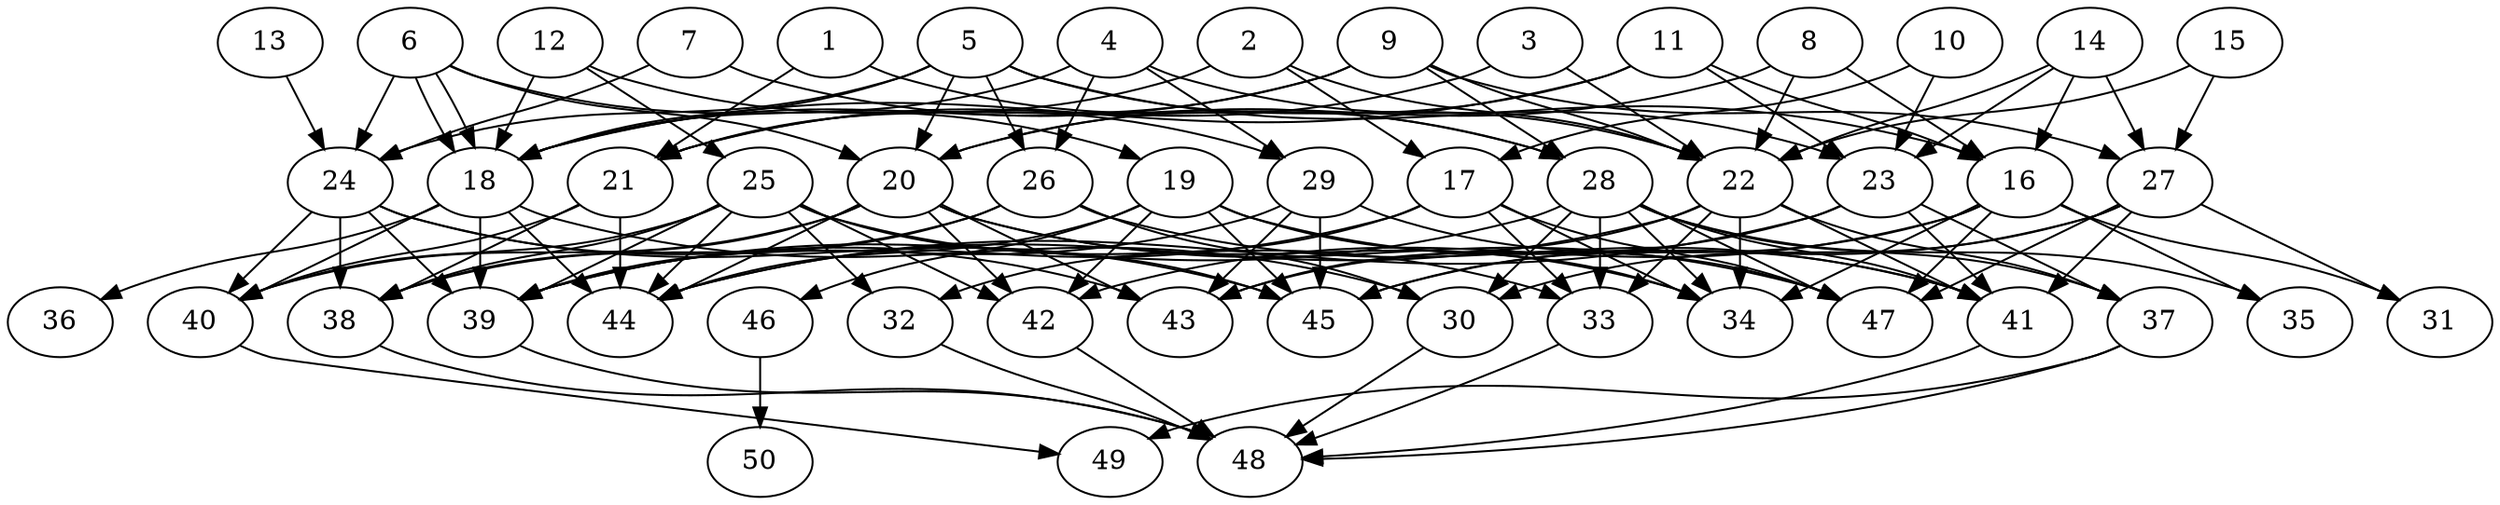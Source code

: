 // DAG automatically generated by daggen at Thu Oct  3 14:07:58 2019
// ./daggen --dot -n 50 --ccr 0.5 --fat 0.7 --regular 0.7 --density 0.5 --mindata 5242880 --maxdata 52428800 
digraph G {
  1 [size="25636864", alpha="0.07", expect_size="12818432"] 
  1 -> 21 [size ="12818432"]
  1 -> 28 [size ="12818432"]
  2 [size="87867392", alpha="0.03", expect_size="43933696"] 
  2 -> 17 [size ="43933696"]
  2 -> 21 [size ="43933696"]
  2 -> 22 [size ="43933696"]
  3 [size="71372800", alpha="0.04", expect_size="35686400"] 
  3 -> 21 [size ="35686400"]
  3 -> 22 [size ="35686400"]
  4 [size="40880128", alpha="0.03", expect_size="20440064"] 
  4 -> 18 [size ="20440064"]
  4 -> 23 [size ="20440064"]
  4 -> 26 [size ="20440064"]
  4 -> 29 [size ="20440064"]
  5 [size="96958464", alpha="0.18", expect_size="48479232"] 
  5 -> 16 [size ="48479232"]
  5 -> 18 [size ="48479232"]
  5 -> 20 [size ="48479232"]
  5 -> 22 [size ="48479232"]
  5 -> 24 [size ="48479232"]
  5 -> 26 [size ="48479232"]
  6 [size="94081024", alpha="0.11", expect_size="47040512"] 
  6 -> 18 [size ="47040512"]
  6 -> 18 [size ="47040512"]
  6 -> 19 [size ="47040512"]
  6 -> 20 [size ="47040512"]
  6 -> 24 [size ="47040512"]
  7 [size="59942912", alpha="0.18", expect_size="29971456"] 
  7 -> 24 [size ="29971456"]
  7 -> 28 [size ="29971456"]
  8 [size="39647232", alpha="0.09", expect_size="19823616"] 
  8 -> 16 [size ="19823616"]
  8 -> 20 [size ="19823616"]
  8 -> 22 [size ="19823616"]
  9 [size="67504128", alpha="0.14", expect_size="33752064"] 
  9 -> 18 [size ="33752064"]
  9 -> 21 [size ="33752064"]
  9 -> 22 [size ="33752064"]
  9 -> 27 [size ="33752064"]
  9 -> 28 [size ="33752064"]
  10 [size="22929408", alpha="0.11", expect_size="11464704"] 
  10 -> 17 [size ="11464704"]
  10 -> 23 [size ="11464704"]
  11 [size="42930176", alpha="0.15", expect_size="21465088"] 
  11 -> 16 [size ="21465088"]
  11 -> 18 [size ="21465088"]
  11 -> 20 [size ="21465088"]
  11 -> 23 [size ="21465088"]
  12 [size="74598400", alpha="0.01", expect_size="37299200"] 
  12 -> 18 [size ="37299200"]
  12 -> 25 [size ="37299200"]
  12 -> 29 [size ="37299200"]
  13 [size="91049984", alpha="0.12", expect_size="45524992"] 
  13 -> 24 [size ="45524992"]
  14 [size="15566848", alpha="0.18", expect_size="7783424"] 
  14 -> 16 [size ="7783424"]
  14 -> 22 [size ="7783424"]
  14 -> 23 [size ="7783424"]
  14 -> 27 [size ="7783424"]
  15 [size="27537408", alpha="0.05", expect_size="13768704"] 
  15 -> 22 [size ="13768704"]
  15 -> 27 [size ="13768704"]
  16 [size="20023296", alpha="0.16", expect_size="10011648"] 
  16 -> 31 [size ="10011648"]
  16 -> 34 [size ="10011648"]
  16 -> 35 [size ="10011648"]
  16 -> 42 [size ="10011648"]
  16 -> 45 [size ="10011648"]
  16 -> 47 [size ="10011648"]
  17 [size="71542784", alpha="0.03", expect_size="35771392"] 
  17 -> 32 [size ="35771392"]
  17 -> 33 [size ="35771392"]
  17 -> 34 [size ="35771392"]
  17 -> 39 [size ="35771392"]
  17 -> 47 [size ="35771392"]
  18 [size="61181952", alpha="0.15", expect_size="30590976"] 
  18 -> 30 [size ="30590976"]
  18 -> 36 [size ="30590976"]
  18 -> 39 [size ="30590976"]
  18 -> 40 [size ="30590976"]
  18 -> 44 [size ="30590976"]
  19 [size="101971968", alpha="0.19", expect_size="50985984"] 
  19 -> 34 [size ="50985984"]
  19 -> 41 [size ="50985984"]
  19 -> 42 [size ="50985984"]
  19 -> 44 [size ="50985984"]
  19 -> 45 [size ="50985984"]
  19 -> 46 [size ="50985984"]
  20 [size="73816064", alpha="0.11", expect_size="36908032"] 
  20 -> 34 [size ="36908032"]
  20 -> 38 [size ="36908032"]
  20 -> 40 [size ="36908032"]
  20 -> 42 [size ="36908032"]
  20 -> 43 [size ="36908032"]
  20 -> 44 [size ="36908032"]
  20 -> 47 [size ="36908032"]
  21 [size="33673216", alpha="0.06", expect_size="16836608"] 
  21 -> 38 [size ="16836608"]
  21 -> 40 [size ="16836608"]
  21 -> 44 [size ="16836608"]
  22 [size="11939840", alpha="0.18", expect_size="5969920"] 
  22 -> 33 [size ="5969920"]
  22 -> 34 [size ="5969920"]
  22 -> 37 [size ="5969920"]
  22 -> 41 [size ="5969920"]
  22 -> 43 [size ="5969920"]
  22 -> 44 [size ="5969920"]
  23 [size="18741248", alpha="0.03", expect_size="9370624"] 
  23 -> 37 [size ="9370624"]
  23 -> 41 [size ="9370624"]
  23 -> 43 [size ="9370624"]
  23 -> 44 [size ="9370624"]
  24 [size="75325440", alpha="0.14", expect_size="37662720"] 
  24 -> 38 [size ="37662720"]
  24 -> 39 [size ="37662720"]
  24 -> 40 [size ="37662720"]
  24 -> 43 [size ="37662720"]
  24 -> 45 [size ="37662720"]
  25 [size="64413696", alpha="0.03", expect_size="32206848"] 
  25 -> 32 [size ="32206848"]
  25 -> 33 [size ="32206848"]
  25 -> 38 [size ="32206848"]
  25 -> 39 [size ="32206848"]
  25 -> 40 [size ="32206848"]
  25 -> 42 [size ="32206848"]
  25 -> 44 [size ="32206848"]
  25 -> 45 [size ="32206848"]
  26 [size="86294528", alpha="0.10", expect_size="43147264"] 
  26 -> 30 [size ="43147264"]
  26 -> 38 [size ="43147264"]
  26 -> 39 [size ="43147264"]
  26 -> 41 [size ="43147264"]
  27 [size="69163008", alpha="0.08", expect_size="34581504"] 
  27 -> 30 [size ="34581504"]
  27 -> 31 [size ="34581504"]
  27 -> 41 [size ="34581504"]
  27 -> 45 [size ="34581504"]
  27 -> 47 [size ="34581504"]
  28 [size="84475904", alpha="0.11", expect_size="42237952"] 
  28 -> 30 [size ="42237952"]
  28 -> 33 [size ="42237952"]
  28 -> 34 [size ="42237952"]
  28 -> 35 [size ="42237952"]
  28 -> 37 [size ="42237952"]
  28 -> 39 [size ="42237952"]
  28 -> 41 [size ="42237952"]
  28 -> 47 [size ="42237952"]
  29 [size="63213568", alpha="0.07", expect_size="31606784"] 
  29 -> 39 [size ="31606784"]
  29 -> 43 [size ="31606784"]
  29 -> 45 [size ="31606784"]
  29 -> 47 [size ="31606784"]
  30 [size="59185152", alpha="0.05", expect_size="29592576"] 
  30 -> 48 [size ="29592576"]
  31 [size="17608704", alpha="0.11", expect_size="8804352"] 
  32 [size="48013312", alpha="0.10", expect_size="24006656"] 
  32 -> 48 [size ="24006656"]
  33 [size="39030784", alpha="0.06", expect_size="19515392"] 
  33 -> 48 [size ="19515392"]
  34 [size="51556352", alpha="0.03", expect_size="25778176"] 
  35 [size="21608448", alpha="0.03", expect_size="10804224"] 
  36 [size="35661824", alpha="0.06", expect_size="17830912"] 
  37 [size="82941952", alpha="0.02", expect_size="41470976"] 
  37 -> 48 [size ="41470976"]
  37 -> 49 [size ="41470976"]
  38 [size="24164352", alpha="0.08", expect_size="12082176"] 
  38 -> 48 [size ="12082176"]
  39 [size="77232128", alpha="0.14", expect_size="38616064"] 
  39 -> 48 [size ="38616064"]
  40 [size="16050176", alpha="0.13", expect_size="8025088"] 
  40 -> 49 [size ="8025088"]
  41 [size="41805824", alpha="0.17", expect_size="20902912"] 
  41 -> 48 [size ="20902912"]
  42 [size="92571648", alpha="0.01", expect_size="46285824"] 
  42 -> 48 [size ="46285824"]
  43 [size="43716608", alpha="0.07", expect_size="21858304"] 
  44 [size="70178816", alpha="0.07", expect_size="35089408"] 
  45 [size="82667520", alpha="0.19", expect_size="41333760"] 
  46 [size="98234368", alpha="0.06", expect_size="49117184"] 
  46 -> 50 [size ="49117184"]
  47 [size="32047104", alpha="0.06", expect_size="16023552"] 
  48 [size="39534592", alpha="0.01", expect_size="19767296"] 
  49 [size="77023232", alpha="0.08", expect_size="38511616"] 
  50 [size="47255552", alpha="0.05", expect_size="23627776"] 
}

